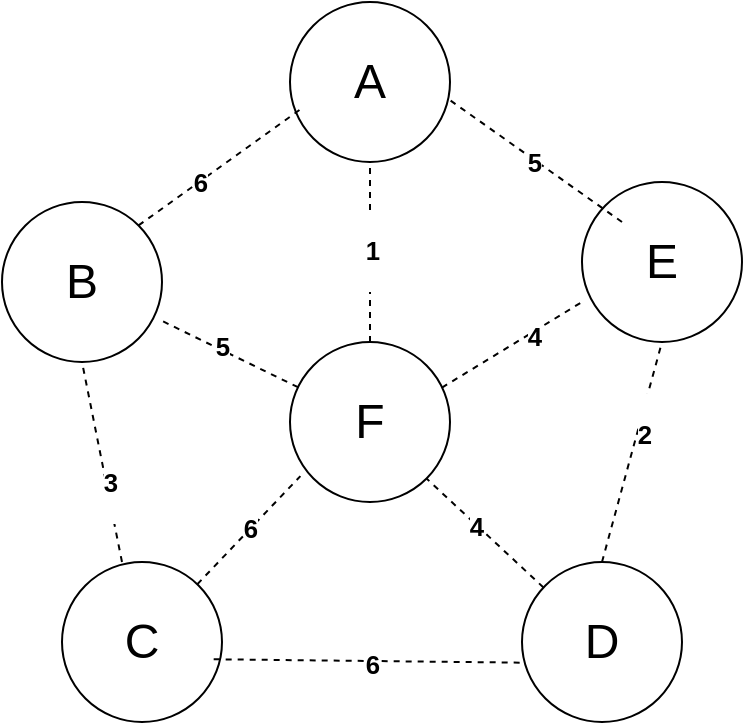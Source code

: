 <mxfile version="24.7.17">
  <diagram name="第 1 页" id="5ZFbGhAqAA1sJ_dMorBh">
    <mxGraphModel dx="930" dy="452" grid="1" gridSize="10" guides="1" tooltips="1" connect="1" arrows="1" fold="1" page="1" pageScale="1" pageWidth="827" pageHeight="1169" math="0" shadow="0">
      <root>
        <mxCell id="0" />
        <mxCell id="1" parent="0" />
        <mxCell id="ZcPvi2HNLVtMcrA4znAv-1" value="&lt;font style=&quot;font-size: 24px;&quot;&gt;F&lt;/font&gt;" style="ellipse;whiteSpace=wrap;html=1;aspect=fixed;" vertex="1" parent="1">
          <mxGeometry x="334" y="260" width="80" height="80" as="geometry" />
        </mxCell>
        <mxCell id="ZcPvi2HNLVtMcrA4znAv-5" value="&lt;font style=&quot;font-size: 24px;&quot;&gt;A&lt;/font&gt;" style="ellipse;whiteSpace=wrap;html=1;aspect=fixed;" vertex="1" parent="1">
          <mxGeometry x="334" y="90" width="80" height="80" as="geometry" />
        </mxCell>
        <mxCell id="ZcPvi2HNLVtMcrA4znAv-10" value="&lt;font style=&quot;font-size: 24px;&quot;&gt;B&lt;/font&gt;" style="ellipse;whiteSpace=wrap;html=1;aspect=fixed;" vertex="1" parent="1">
          <mxGeometry x="190" y="190" width="80" height="80" as="geometry" />
        </mxCell>
        <mxCell id="ZcPvi2HNLVtMcrA4znAv-11" value="&lt;font style=&quot;font-size: 24px;&quot;&gt;C&lt;/font&gt;" style="ellipse;whiteSpace=wrap;html=1;aspect=fixed;" vertex="1" parent="1">
          <mxGeometry x="220" y="370" width="80" height="80" as="geometry" />
        </mxCell>
        <mxCell id="ZcPvi2HNLVtMcrA4znAv-12" value="&lt;font style=&quot;font-size: 24px;&quot;&gt;D&lt;/font&gt;" style="ellipse;whiteSpace=wrap;html=1;aspect=fixed;" vertex="1" parent="1">
          <mxGeometry x="450" y="370" width="80" height="80" as="geometry" />
        </mxCell>
        <mxCell id="ZcPvi2HNLVtMcrA4znAv-13" value="&lt;font style=&quot;font-size: 24px;&quot;&gt;E&lt;/font&gt;" style="ellipse;whiteSpace=wrap;html=1;aspect=fixed;" vertex="1" parent="1">
          <mxGeometry x="480" y="180" width="80" height="80" as="geometry" />
        </mxCell>
        <mxCell id="ZcPvi2HNLVtMcrA4znAv-19" value="" style="endArrow=none;dashed=1;html=1;rounded=0;exitX=0.95;exitY=0.285;exitDx=0;exitDy=0;exitPerimeter=0;" edge="1" parent="1" source="ZcPvi2HNLVtMcrA4znAv-1">
          <mxGeometry width="50" height="50" relative="1" as="geometry">
            <mxPoint x="450" y="280" as="sourcePoint" />
            <mxPoint x="480" y="240" as="targetPoint" />
          </mxGeometry>
        </mxCell>
        <mxCell id="ZcPvi2HNLVtMcrA4znAv-36" value="&lt;h3&gt;4&lt;/h3&gt;" style="edgeLabel;html=1;align=center;verticalAlign=middle;resizable=0;points=[];" vertex="1" connectable="0" parent="ZcPvi2HNLVtMcrA4znAv-19">
          <mxGeometry x="0.279" y="-1" relative="1" as="geometry">
            <mxPoint as="offset" />
          </mxGeometry>
        </mxCell>
        <mxCell id="ZcPvi2HNLVtMcrA4znAv-20" value="" style="endArrow=none;dashed=1;html=1;rounded=0;entryX=1;entryY=1;entryDx=0;entryDy=0;" edge="1" parent="1" source="ZcPvi2HNLVtMcrA4znAv-12" target="ZcPvi2HNLVtMcrA4znAv-1">
          <mxGeometry width="50" height="50" relative="1" as="geometry">
            <mxPoint x="350" y="490" as="sourcePoint" />
            <mxPoint x="400" y="440" as="targetPoint" />
          </mxGeometry>
        </mxCell>
        <mxCell id="ZcPvi2HNLVtMcrA4znAv-39" value="&lt;h3&gt;4&lt;/h3&gt;" style="edgeLabel;html=1;align=center;verticalAlign=middle;resizable=0;points=[];" vertex="1" connectable="0" parent="ZcPvi2HNLVtMcrA4znAv-20">
          <mxGeometry x="0.155" y="1" relative="1" as="geometry">
            <mxPoint as="offset" />
          </mxGeometry>
        </mxCell>
        <mxCell id="ZcPvi2HNLVtMcrA4znAv-21" value="" style="endArrow=none;dashed=1;html=1;rounded=0;entryX=0.065;entryY=0.838;entryDx=0;entryDy=0;entryPerimeter=0;" edge="1" parent="1" source="ZcPvi2HNLVtMcrA4znAv-11" target="ZcPvi2HNLVtMcrA4znAv-1">
          <mxGeometry width="50" height="50" relative="1" as="geometry">
            <mxPoint x="350" y="530" as="sourcePoint" />
            <mxPoint x="400" y="480" as="targetPoint" />
          </mxGeometry>
        </mxCell>
        <mxCell id="ZcPvi2HNLVtMcrA4znAv-41" value="&lt;h3&gt;6&lt;/h3&gt;" style="edgeLabel;html=1;align=center;verticalAlign=middle;resizable=0;points=[];" vertex="1" connectable="0" parent="ZcPvi2HNLVtMcrA4znAv-21">
          <mxGeometry x="0.025" y="1" relative="1" as="geometry">
            <mxPoint as="offset" />
          </mxGeometry>
        </mxCell>
        <mxCell id="ZcPvi2HNLVtMcrA4znAv-22" value="" style="endArrow=none;dashed=1;html=1;rounded=0;entryX=0.979;entryY=0.733;entryDx=0;entryDy=0;entryPerimeter=0;" edge="1" parent="1" source="ZcPvi2HNLVtMcrA4znAv-1" target="ZcPvi2HNLVtMcrA4znAv-10">
          <mxGeometry width="50" height="50" relative="1" as="geometry">
            <mxPoint x="780" y="420" as="sourcePoint" />
            <mxPoint x="830" y="370" as="targetPoint" />
          </mxGeometry>
        </mxCell>
        <mxCell id="ZcPvi2HNLVtMcrA4znAv-43" value="&lt;h3&gt;5&lt;/h3&gt;" style="edgeLabel;html=1;align=center;verticalAlign=middle;resizable=0;points=[];" vertex="1" connectable="0" parent="ZcPvi2HNLVtMcrA4znAv-22">
          <mxGeometry x="0.127" y="-2" relative="1" as="geometry">
            <mxPoint as="offset" />
          </mxGeometry>
        </mxCell>
        <object label="" id="ZcPvi2HNLVtMcrA4znAv-23">
          <mxCell style="endArrow=none;dashed=1;html=1;rounded=0;entryX=0.5;entryY=1;entryDx=0;entryDy=0;" edge="1" parent="1" source="ZcPvi2HNLVtMcrA4znAv-1" target="ZcPvi2HNLVtMcrA4znAv-5">
            <mxGeometry width="50" height="50" relative="1" as="geometry">
              <mxPoint x="360" y="240" as="sourcePoint" />
              <mxPoint x="410" y="190" as="targetPoint" />
            </mxGeometry>
          </mxCell>
        </object>
        <mxCell id="ZcPvi2HNLVtMcrA4znAv-33" value="&lt;br&gt;&lt;div&gt;&lt;br&gt;&lt;/div&gt;" style="edgeLabel;html=1;align=center;verticalAlign=middle;resizable=0;points=[];" vertex="1" connectable="0" parent="ZcPvi2HNLVtMcrA4znAv-23">
          <mxGeometry x="0.062" y="-1" relative="1" as="geometry">
            <mxPoint as="offset" />
          </mxGeometry>
        </mxCell>
        <mxCell id="ZcPvi2HNLVtMcrA4znAv-35" value="&lt;h3&gt;1&lt;/h3&gt;" style="edgeLabel;html=1;align=center;verticalAlign=middle;resizable=0;points=[];" vertex="1" connectable="0" parent="ZcPvi2HNLVtMcrA4znAv-23">
          <mxGeometry x="0.032" y="-1" relative="1" as="geometry">
            <mxPoint as="offset" />
          </mxGeometry>
        </mxCell>
        <mxCell id="ZcPvi2HNLVtMcrA4znAv-24" value="" style="endArrow=none;dashed=1;html=1;rounded=0;entryX=0.5;entryY=1;entryDx=0;entryDy=0;exitX=0.375;exitY=0;exitDx=0;exitDy=0;exitPerimeter=0;" edge="1" parent="1" source="ZcPvi2HNLVtMcrA4znAv-11" target="ZcPvi2HNLVtMcrA4znAv-10">
          <mxGeometry width="50" height="50" relative="1" as="geometry">
            <mxPoint x="210" y="340" as="sourcePoint" />
            <mxPoint x="260" y="290" as="targetPoint" />
          </mxGeometry>
        </mxCell>
        <mxCell id="ZcPvi2HNLVtMcrA4znAv-42" value="&lt;h3&gt;3&lt;/h3&gt;" style="edgeLabel;html=1;align=center;verticalAlign=middle;resizable=0;points=[];" vertex="1" connectable="0" parent="ZcPvi2HNLVtMcrA4znAv-24">
          <mxGeometry x="-0.2" y="-2" relative="1" as="geometry">
            <mxPoint as="offset" />
          </mxGeometry>
        </mxCell>
        <mxCell id="ZcPvi2HNLVtMcrA4znAv-25" value="" style="endArrow=none;dashed=1;html=1;rounded=0;entryX=-0.01;entryY=0.629;entryDx=0;entryDy=0;entryPerimeter=0;exitX=0.948;exitY=0.608;exitDx=0;exitDy=0;exitPerimeter=0;" edge="1" parent="1" source="ZcPvi2HNLVtMcrA4znAv-11" target="ZcPvi2HNLVtMcrA4znAv-12">
          <mxGeometry width="50" height="50" relative="1" as="geometry">
            <mxPoint x="350" y="450" as="sourcePoint" />
            <mxPoint x="400" y="400" as="targetPoint" />
          </mxGeometry>
        </mxCell>
        <mxCell id="ZcPvi2HNLVtMcrA4znAv-40" value="&lt;h3&gt;6&lt;/h3&gt;" style="edgeLabel;html=1;align=center;verticalAlign=middle;resizable=0;points=[];" vertex="1" connectable="0" parent="ZcPvi2HNLVtMcrA4znAv-25">
          <mxGeometry x="0.022" y="-1" relative="1" as="geometry">
            <mxPoint as="offset" />
          </mxGeometry>
        </mxCell>
        <mxCell id="ZcPvi2HNLVtMcrA4znAv-26" value="" style="endArrow=none;dashed=1;html=1;rounded=0;entryX=0.5;entryY=1;entryDx=0;entryDy=0;exitX=0.5;exitY=0;exitDx=0;exitDy=0;" edge="1" parent="1" source="ZcPvi2HNLVtMcrA4znAv-12" target="ZcPvi2HNLVtMcrA4znAv-13">
          <mxGeometry width="50" height="50" relative="1" as="geometry">
            <mxPoint x="490" y="350" as="sourcePoint" />
            <mxPoint x="540" y="300" as="targetPoint" />
          </mxGeometry>
        </mxCell>
        <mxCell id="ZcPvi2HNLVtMcrA4znAv-38" value="&lt;h3&gt;2&lt;/h3&gt;" style="edgeLabel;html=1;align=center;verticalAlign=middle;resizable=0;points=[];" vertex="1" connectable="0" parent="ZcPvi2HNLVtMcrA4znAv-26">
          <mxGeometry x="0.181" y="-3" relative="1" as="geometry">
            <mxPoint as="offset" />
          </mxGeometry>
        </mxCell>
        <mxCell id="ZcPvi2HNLVtMcrA4znAv-27" value="" style="endArrow=none;dashed=1;html=1;rounded=0;exitX=1;exitY=0;exitDx=0;exitDy=0;entryX=0.065;entryY=0.671;entryDx=0;entryDy=0;entryPerimeter=0;" edge="1" parent="1" source="ZcPvi2HNLVtMcrA4znAv-10" target="ZcPvi2HNLVtMcrA4znAv-5">
          <mxGeometry width="50" height="50" relative="1" as="geometry">
            <mxPoint x="270" y="200" as="sourcePoint" />
            <mxPoint x="320" y="150" as="targetPoint" />
          </mxGeometry>
        </mxCell>
        <mxCell id="ZcPvi2HNLVtMcrA4znAv-44" value="&lt;h3&gt;6&lt;/h3&gt;" style="edgeLabel;html=1;align=center;verticalAlign=middle;resizable=0;points=[];" vertex="1" connectable="0" parent="ZcPvi2HNLVtMcrA4znAv-27">
          <mxGeometry x="-0.237" relative="1" as="geometry">
            <mxPoint as="offset" />
          </mxGeometry>
        </mxCell>
        <mxCell id="ZcPvi2HNLVtMcrA4znAv-28" value="" style="endArrow=none;dashed=1;html=1;rounded=0;entryX=0.992;entryY=0.608;entryDx=0;entryDy=0;entryPerimeter=0;exitX=0.25;exitY=0.25;exitDx=0;exitDy=0;exitPerimeter=0;" edge="1" parent="1" source="ZcPvi2HNLVtMcrA4znAv-13" target="ZcPvi2HNLVtMcrA4znAv-5">
          <mxGeometry width="50" height="50" relative="1" as="geometry">
            <mxPoint x="470" y="170" as="sourcePoint" />
            <mxPoint x="520" y="120" as="targetPoint" />
          </mxGeometry>
        </mxCell>
        <mxCell id="ZcPvi2HNLVtMcrA4znAv-37" value="&lt;h3&gt;5&lt;/h3&gt;" style="edgeLabel;html=1;align=center;verticalAlign=middle;resizable=0;points=[];" vertex="1" connectable="0" parent="ZcPvi2HNLVtMcrA4znAv-28">
          <mxGeometry x="0.002" y="1" relative="1" as="geometry">
            <mxPoint as="offset" />
          </mxGeometry>
        </mxCell>
      </root>
    </mxGraphModel>
  </diagram>
</mxfile>
